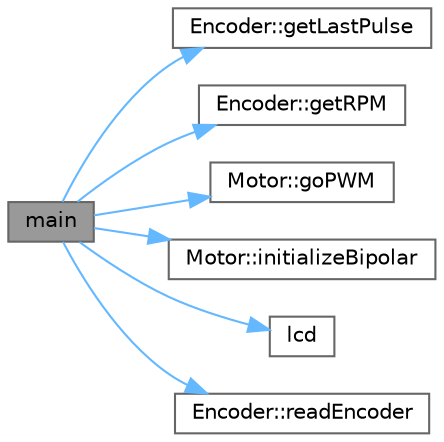 digraph "main"
{
 // LATEX_PDF_SIZE
  bgcolor="transparent";
  edge [fontname=Helvetica,fontsize=10,labelfontname=Helvetica,labelfontsize=10];
  node [fontname=Helvetica,fontsize=10,shape=box,height=0.2,width=0.4];
  rankdir="LR";
  Node1 [id="Node000001",label="main",height=0.2,width=0.4,color="gray40", fillcolor="grey60", style="filled", fontcolor="black",tooltip=" "];
  Node1 -> Node2 [id="edge1_Node000001_Node000002",color="steelblue1",style="solid",tooltip=" "];
  Node2 [id="Node000002",label="Encoder::getLastPulse",height=0.2,width=0.4,color="grey40", fillcolor="white", style="filled",URL="$class_encoder.html#ae6e29f57320d3aef3bfaff83c742a833",tooltip="Returns the last recorded pulse count of the encoder."];
  Node1 -> Node3 [id="edge2_Node000001_Node000003",color="steelblue1",style="solid",tooltip=" "];
  Node3 [id="Node000003",label="Encoder::getRPM",height=0.2,width=0.4,color="grey40", fillcolor="white", style="filled",URL="$class_encoder.html#ae2b46459640a0076dac3c3db09f632e0",tooltip="Returns the RPM of the encoder."];
  Node1 -> Node4 [id="edge3_Node000001_Node000004",color="steelblue1",style="solid",tooltip=" "];
  Node4 [id="Node000004",label="Motor::goPWM",height=0.2,width=0.4,color="grey40", fillcolor="white", style="filled",URL="$class_motor.html#aa03c9d78bfa5d9bfe507938eb47b99db",tooltip="Controls the PWM signal to drive the motor."];
  Node1 -> Node5 [id="edge4_Node000001_Node000005",color="steelblue1",style="solid",tooltip=" "];
  Node5 [id="Node000005",label="Motor::initializeBipolar",height=0.2,width=0.4,color="grey40", fillcolor="white", style="filled",URL="$class_motor.html#af1ca44585753b4822bbdf25020d12c15",tooltip="Initializes the motor for bipolar control."];
  Node1 -> Node6 [id="edge5_Node000001_Node000006",color="steelblue1",style="solid",tooltip=" "];
  Node6 [id="Node000006",label="lcd",height=0.2,width=0.4,color="grey40", fillcolor="white", style="filled",URL="$main_8cpp.html#a5951f9e0a697de6d4610cb9016a4a47f",tooltip=" "];
  Node1 -> Node7 [id="edge6_Node000001_Node000007",color="steelblue1",style="solid",tooltip=" "];
  Node7 [id="Node000007",label="Encoder::readEncoder",height=0.2,width=0.4,color="grey40", fillcolor="white", style="filled",URL="$class_encoder.html#ae7826ac56f8825939f3c6366499102e6",tooltip="Reads encoder pulses and calculates tick rate."];
}
